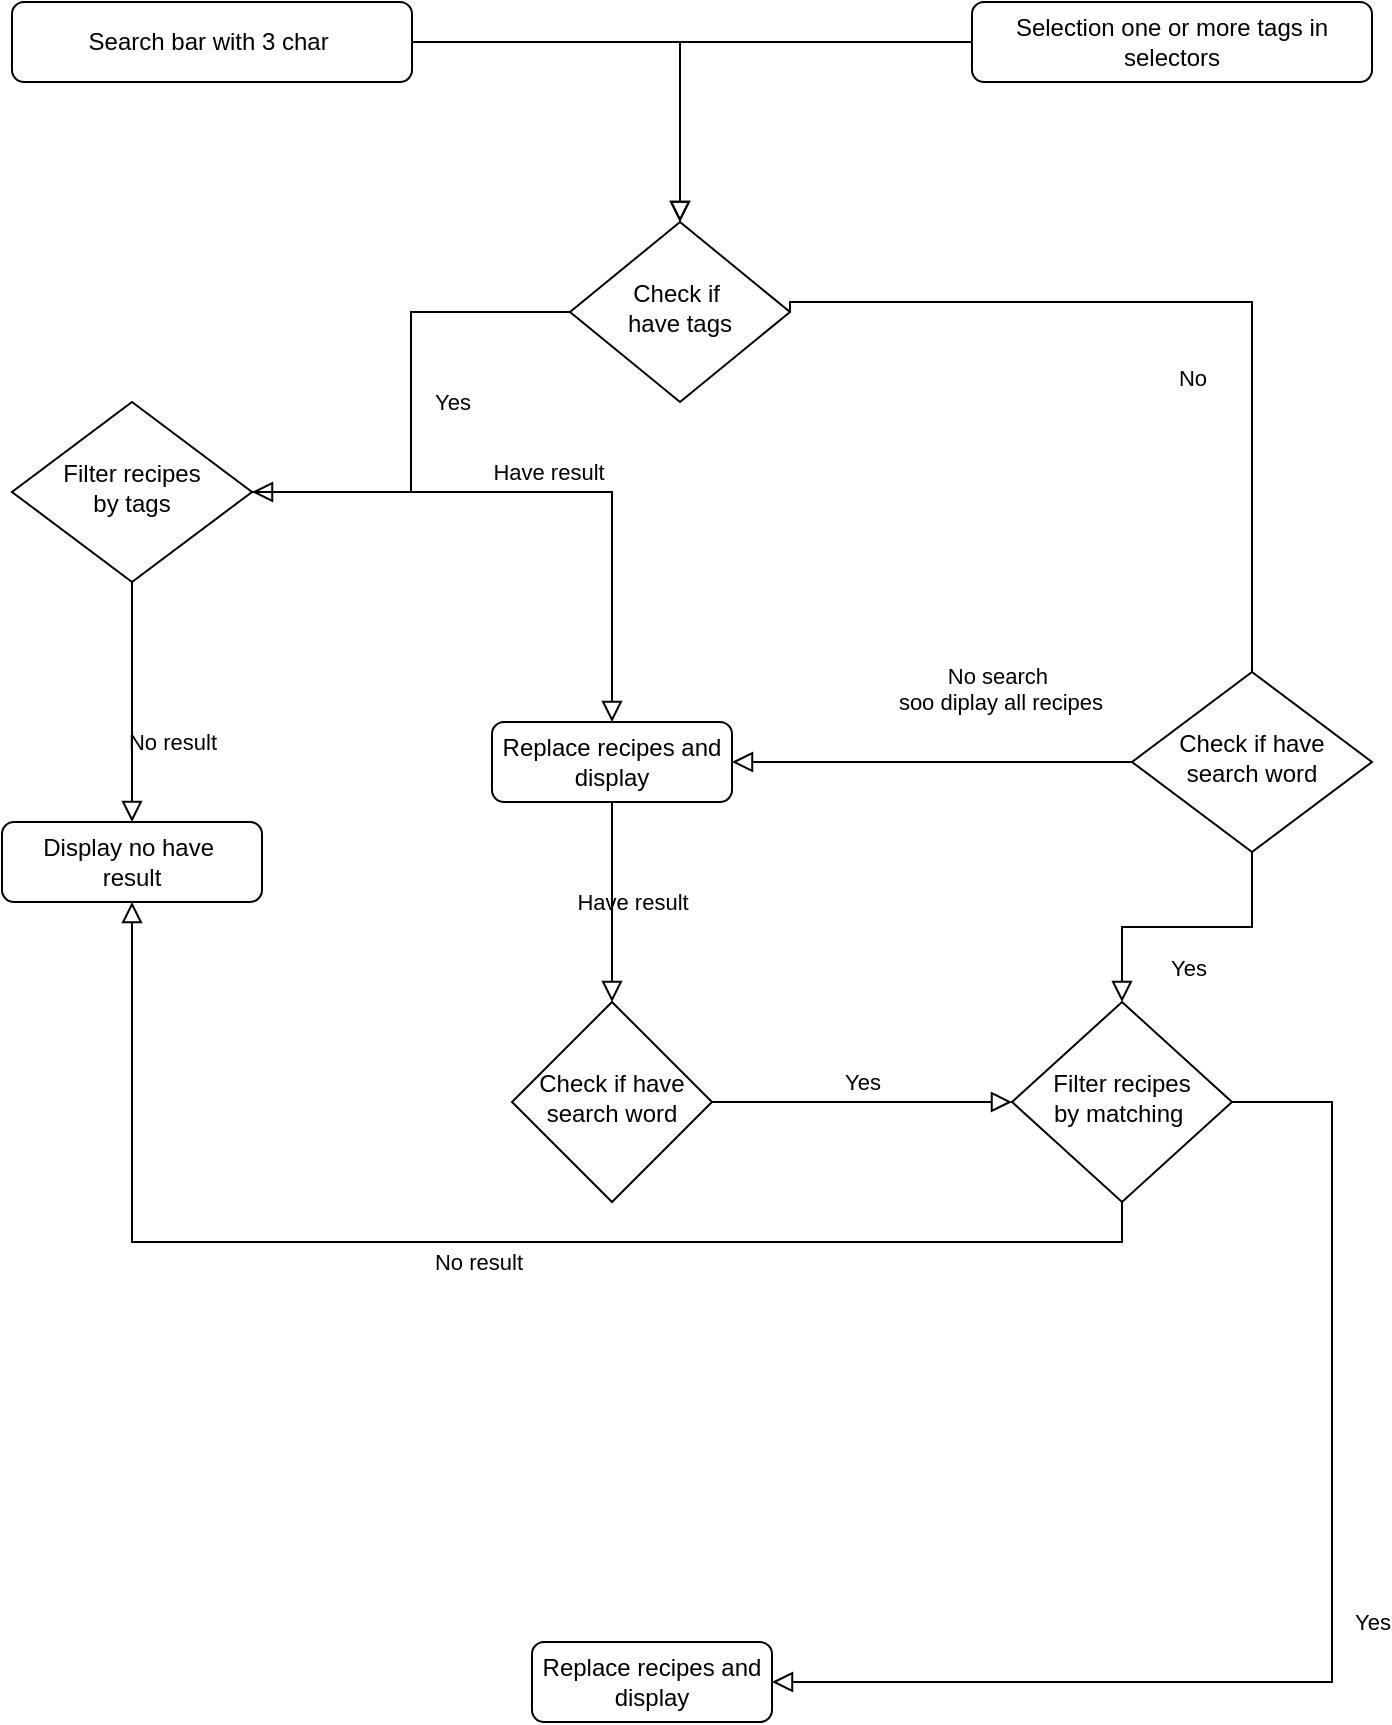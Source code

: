 <mxfile version="26.0.16">
  <diagram id="C5RBs43oDa-KdzZeNtuy" name="Page-1">
    <mxGraphModel dx="1912" dy="1015" grid="1" gridSize="10" guides="1" tooltips="1" connect="1" arrows="1" fold="1" page="1" pageScale="1" pageWidth="827" pageHeight="1169" math="0" shadow="0">
      <root>
        <mxCell id="WIyWlLk6GJQsqaUBKTNV-0" />
        <mxCell id="WIyWlLk6GJQsqaUBKTNV-1" parent="WIyWlLk6GJQsqaUBKTNV-0" />
        <mxCell id="WIyWlLk6GJQsqaUBKTNV-2" value="" style="rounded=0;html=1;jettySize=auto;orthogonalLoop=1;fontSize=11;endArrow=block;endFill=0;endSize=8;strokeWidth=1;shadow=0;labelBackgroundColor=none;edgeStyle=orthogonalEdgeStyle;" parent="WIyWlLk6GJQsqaUBKTNV-1" source="WIyWlLk6GJQsqaUBKTNV-3" target="WIyWlLk6GJQsqaUBKTNV-6" edge="1">
          <mxGeometry relative="1" as="geometry" />
        </mxCell>
        <mxCell id="WIyWlLk6GJQsqaUBKTNV-3" value="Search bar with 3 char&amp;nbsp;" style="rounded=1;whiteSpace=wrap;html=1;fontSize=12;glass=0;strokeWidth=1;shadow=0;" parent="WIyWlLk6GJQsqaUBKTNV-1" vertex="1">
          <mxGeometry x="80" y="80" width="200" height="40" as="geometry" />
        </mxCell>
        <mxCell id="WIyWlLk6GJQsqaUBKTNV-4" value="Yes" style="rounded=0;html=1;jettySize=auto;orthogonalLoop=1;fontSize=11;endArrow=block;endFill=0;endSize=8;strokeWidth=1;shadow=0;labelBackgroundColor=none;edgeStyle=orthogonalEdgeStyle;" parent="WIyWlLk6GJQsqaUBKTNV-1" source="WIyWlLk6GJQsqaUBKTNV-6" target="WIyWlLk6GJQsqaUBKTNV-10" edge="1">
          <mxGeometry y="20" relative="1" as="geometry">
            <mxPoint as="offset" />
          </mxGeometry>
        </mxCell>
        <mxCell id="WIyWlLk6GJQsqaUBKTNV-6" value="Check if&amp;nbsp;&lt;div&gt;have tags&lt;/div&gt;" style="rhombus;whiteSpace=wrap;html=1;shadow=0;fontFamily=Helvetica;fontSize=12;align=center;strokeWidth=1;spacing=6;spacingTop=-4;" parent="WIyWlLk6GJQsqaUBKTNV-1" vertex="1">
          <mxGeometry x="359" y="190" width="110" height="90" as="geometry" />
        </mxCell>
        <mxCell id="WIyWlLk6GJQsqaUBKTNV-8" value="No result" style="rounded=0;html=1;jettySize=auto;orthogonalLoop=1;fontSize=11;endArrow=block;endFill=0;endSize=8;strokeWidth=1;shadow=0;labelBackgroundColor=none;edgeStyle=orthogonalEdgeStyle;" parent="WIyWlLk6GJQsqaUBKTNV-1" source="WIyWlLk6GJQsqaUBKTNV-10" target="WIyWlLk6GJQsqaUBKTNV-11" edge="1">
          <mxGeometry x="0.333" y="20" relative="1" as="geometry">
            <mxPoint as="offset" />
          </mxGeometry>
        </mxCell>
        <mxCell id="WIyWlLk6GJQsqaUBKTNV-9" value="Have result" style="edgeStyle=orthogonalEdgeStyle;rounded=0;html=1;jettySize=auto;orthogonalLoop=1;fontSize=11;endArrow=block;endFill=0;endSize=8;strokeWidth=1;shadow=0;labelBackgroundColor=none;" parent="WIyWlLk6GJQsqaUBKTNV-1" source="WIyWlLk6GJQsqaUBKTNV-10" target="WIyWlLk6GJQsqaUBKTNV-12" edge="1">
          <mxGeometry y="10" relative="1" as="geometry">
            <mxPoint as="offset" />
          </mxGeometry>
        </mxCell>
        <mxCell id="WIyWlLk6GJQsqaUBKTNV-10" value="Filter recipes&lt;div&gt;by tags&lt;/div&gt;" style="rhombus;whiteSpace=wrap;html=1;shadow=0;fontFamily=Helvetica;fontSize=12;align=center;strokeWidth=1;spacing=6;spacingTop=-4;" parent="WIyWlLk6GJQsqaUBKTNV-1" vertex="1">
          <mxGeometry x="80" y="280" width="120" height="90" as="geometry" />
        </mxCell>
        <mxCell id="WIyWlLk6GJQsqaUBKTNV-11" value="Display no have&amp;nbsp;&lt;div&gt;r&lt;span style=&quot;background-color: transparent; color: light-dark(rgb(0, 0, 0), rgb(255, 255, 255));&quot;&gt;esult&lt;/span&gt;&lt;/div&gt;" style="rounded=1;whiteSpace=wrap;html=1;fontSize=12;glass=0;strokeWidth=1;shadow=0;direction=west;" parent="WIyWlLk6GJQsqaUBKTNV-1" vertex="1">
          <mxGeometry x="75" y="490" width="130" height="40" as="geometry" />
        </mxCell>
        <mxCell id="WIyWlLk6GJQsqaUBKTNV-12" value="Replace recipes and display" style="rounded=1;whiteSpace=wrap;html=1;fontSize=12;glass=0;strokeWidth=1;shadow=0;" parent="WIyWlLk6GJQsqaUBKTNV-1" vertex="1">
          <mxGeometry x="320" y="440" width="120" height="40" as="geometry" />
        </mxCell>
        <mxCell id="G_0fb5zU8azjHxyOjXO4-0" value="Selection one or more tags in selectors" style="rounded=1;whiteSpace=wrap;html=1;fontSize=12;glass=0;strokeWidth=1;shadow=0;" parent="WIyWlLk6GJQsqaUBKTNV-1" vertex="1">
          <mxGeometry x="560" y="80" width="200" height="40" as="geometry" />
        </mxCell>
        <mxCell id="G_0fb5zU8azjHxyOjXO4-1" value="" style="rounded=0;html=1;jettySize=auto;orthogonalLoop=1;fontSize=11;endArrow=block;endFill=0;endSize=8;strokeWidth=1;shadow=0;labelBackgroundColor=none;edgeStyle=orthogonalEdgeStyle;exitX=0;exitY=0.5;exitDx=0;exitDy=0;entryX=0.5;entryY=0;entryDx=0;entryDy=0;" parent="WIyWlLk6GJQsqaUBKTNV-1" source="G_0fb5zU8azjHxyOjXO4-0" target="WIyWlLk6GJQsqaUBKTNV-6" edge="1">
          <mxGeometry relative="1" as="geometry">
            <mxPoint x="290" y="110" as="sourcePoint" />
            <mxPoint x="380" y="160" as="targetPoint" />
            <Array as="points">
              <mxPoint x="414" y="100" />
            </Array>
          </mxGeometry>
        </mxCell>
        <mxCell id="G_0fb5zU8azjHxyOjXO4-2" value="No&lt;div&gt;&lt;br&gt;&lt;/div&gt;" style="rounded=0;html=1;jettySize=auto;orthogonalLoop=1;fontSize=11;endArrow=block;endFill=0;endSize=8;strokeWidth=1;shadow=0;labelBackgroundColor=none;edgeStyle=orthogonalEdgeStyle;exitX=1;exitY=0.5;exitDx=0;exitDy=0;entryX=0.5;entryY=0;entryDx=0;entryDy=0;" parent="WIyWlLk6GJQsqaUBKTNV-1" source="WIyWlLk6GJQsqaUBKTNV-6" edge="1">
          <mxGeometry x="0.273" y="-30" relative="1" as="geometry">
            <mxPoint as="offset" />
            <mxPoint x="469" y="254.93" as="sourcePoint" />
            <mxPoint x="700" y="434.93" as="targetPoint" />
            <Array as="points">
              <mxPoint x="469" y="230" />
              <mxPoint x="700" y="230" />
            </Array>
          </mxGeometry>
        </mxCell>
        <mxCell id="G_0fb5zU8azjHxyOjXO4-3" value="Filter recipes&lt;div&gt;by matching&amp;nbsp;&lt;/div&gt;" style="rhombus;whiteSpace=wrap;html=1;shadow=0;fontFamily=Helvetica;fontSize=12;align=center;strokeWidth=1;spacing=6;spacingTop=-4;" parent="WIyWlLk6GJQsqaUBKTNV-1" vertex="1">
          <mxGeometry x="580" y="580" width="110" height="100" as="geometry" />
        </mxCell>
        <mxCell id="G_0fb5zU8azjHxyOjXO4-5" value="Check if have search word" style="rhombus;whiteSpace=wrap;html=1;shadow=0;fontFamily=Helvetica;fontSize=12;align=center;strokeWidth=1;spacing=6;spacingTop=-4;" parent="WIyWlLk6GJQsqaUBKTNV-1" vertex="1">
          <mxGeometry x="640" y="415" width="120" height="90" as="geometry" />
        </mxCell>
        <mxCell id="G_0fb5zU8azjHxyOjXO4-6" value="Have result" style="edgeStyle=orthogonalEdgeStyle;rounded=0;html=1;jettySize=auto;orthogonalLoop=1;fontSize=11;endArrow=block;endFill=0;endSize=8;strokeWidth=1;shadow=0;labelBackgroundColor=none;exitX=0.5;exitY=1;exitDx=0;exitDy=0;entryX=0.5;entryY=0;entryDx=0;entryDy=0;" parent="WIyWlLk6GJQsqaUBKTNV-1" source="WIyWlLk6GJQsqaUBKTNV-12" target="G_0fb5zU8azjHxyOjXO4-7" edge="1">
          <mxGeometry y="10" relative="1" as="geometry">
            <mxPoint as="offset" />
            <mxPoint x="280" y="340" as="sourcePoint" />
            <mxPoint x="380" y="400" as="targetPoint" />
            <Array as="points" />
          </mxGeometry>
        </mxCell>
        <mxCell id="G_0fb5zU8azjHxyOjXO4-7" value="Check if have search word" style="rhombus;whiteSpace=wrap;html=1;shadow=0;fontFamily=Helvetica;fontSize=12;align=center;strokeWidth=1;spacing=6;spacingTop=-4;" parent="WIyWlLk6GJQsqaUBKTNV-1" vertex="1">
          <mxGeometry x="330" y="580" width="100" height="100" as="geometry" />
        </mxCell>
        <mxCell id="G_0fb5zU8azjHxyOjXO4-8" value="No search&amp;nbsp;&lt;div&gt;soo diplay all recipes&lt;div&gt;&lt;br&gt;&lt;/div&gt;&lt;/div&gt;" style="rounded=0;html=1;jettySize=auto;orthogonalLoop=1;fontSize=11;endArrow=block;endFill=0;endSize=8;strokeWidth=1;shadow=0;labelBackgroundColor=none;edgeStyle=orthogonalEdgeStyle;exitX=0;exitY=0.5;exitDx=0;exitDy=0;entryX=1;entryY=0.5;entryDx=0;entryDy=0;" parent="WIyWlLk6GJQsqaUBKTNV-1" source="G_0fb5zU8azjHxyOjXO4-5" target="WIyWlLk6GJQsqaUBKTNV-12" edge="1">
          <mxGeometry x="-0.333" y="-30" relative="1" as="geometry">
            <mxPoint as="offset" />
            <mxPoint x="440" y="220" as="sourcePoint" />
            <mxPoint x="550" y="300" as="targetPoint" />
            <Array as="points">
              <mxPoint x="470" y="460" />
              <mxPoint x="470" y="460" />
            </Array>
          </mxGeometry>
        </mxCell>
        <mxCell id="G_0fb5zU8azjHxyOjXO4-9" value="Yes" style="rounded=0;html=1;jettySize=auto;orthogonalLoop=1;fontSize=11;endArrow=block;endFill=0;endSize=8;strokeWidth=1;shadow=0;labelBackgroundColor=none;edgeStyle=orthogonalEdgeStyle;exitX=0.5;exitY=1;exitDx=0;exitDy=0;entryX=0.5;entryY=0;entryDx=0;entryDy=0;" parent="WIyWlLk6GJQsqaUBKTNV-1" source="G_0fb5zU8azjHxyOjXO4-5" target="G_0fb5zU8azjHxyOjXO4-3" edge="1">
          <mxGeometry y="20" relative="1" as="geometry">
            <mxPoint as="offset" />
            <mxPoint x="340" y="220" as="sourcePoint" />
            <mxPoint x="230" y="300" as="targetPoint" />
          </mxGeometry>
        </mxCell>
        <mxCell id="G_0fb5zU8azjHxyOjXO4-10" value="Replace recipes and display" style="rounded=1;whiteSpace=wrap;html=1;fontSize=12;glass=0;strokeWidth=1;shadow=0;" parent="WIyWlLk6GJQsqaUBKTNV-1" vertex="1">
          <mxGeometry x="340" y="900" width="120" height="40" as="geometry" />
        </mxCell>
        <mxCell id="G_0fb5zU8azjHxyOjXO4-11" value="Yes" style="edgeStyle=orthogonalEdgeStyle;rounded=0;html=1;jettySize=auto;orthogonalLoop=1;fontSize=11;endArrow=block;endFill=0;endSize=8;strokeWidth=1;shadow=0;labelBackgroundColor=none;exitX=1;exitY=0.5;exitDx=0;exitDy=0;entryX=0;entryY=0.5;entryDx=0;entryDy=0;" parent="WIyWlLk6GJQsqaUBKTNV-1" source="G_0fb5zU8azjHxyOjXO4-7" target="G_0fb5zU8azjHxyOjXO4-3" edge="1">
          <mxGeometry y="10" relative="1" as="geometry">
            <mxPoint as="offset" />
            <mxPoint x="390" y="490" as="sourcePoint" />
            <mxPoint x="390" y="590" as="targetPoint" />
            <Array as="points" />
          </mxGeometry>
        </mxCell>
        <mxCell id="G_0fb5zU8azjHxyOjXO4-12" value="Yes" style="rounded=0;html=1;jettySize=auto;orthogonalLoop=1;fontSize=11;endArrow=block;endFill=0;endSize=8;strokeWidth=1;shadow=0;labelBackgroundColor=none;edgeStyle=orthogonalEdgeStyle;exitX=1;exitY=0.5;exitDx=0;exitDy=0;entryX=1;entryY=0.5;entryDx=0;entryDy=0;" parent="WIyWlLk6GJQsqaUBKTNV-1" source="G_0fb5zU8azjHxyOjXO4-3" target="G_0fb5zU8azjHxyOjXO4-10" edge="1">
          <mxGeometry y="20" relative="1" as="geometry">
            <mxPoint as="offset" />
            <mxPoint x="715" y="630" as="sourcePoint" />
            <mxPoint x="560" y="920" as="targetPoint" />
            <Array as="points">
              <mxPoint x="740" y="630" />
              <mxPoint x="740" y="920" />
            </Array>
          </mxGeometry>
        </mxCell>
        <mxCell id="G_0fb5zU8azjHxyOjXO4-13" value="No result" style="edgeStyle=orthogonalEdgeStyle;rounded=0;html=1;jettySize=auto;orthogonalLoop=1;fontSize=11;endArrow=block;endFill=0;endSize=8;strokeWidth=1;shadow=0;labelBackgroundColor=none;exitX=0.5;exitY=1;exitDx=0;exitDy=0;entryX=0.5;entryY=0;entryDx=0;entryDy=0;" parent="WIyWlLk6GJQsqaUBKTNV-1" source="G_0fb5zU8azjHxyOjXO4-3" target="WIyWlLk6GJQsqaUBKTNV-11" edge="1">
          <mxGeometry y="10" relative="1" as="geometry">
            <mxPoint as="offset" />
            <mxPoint x="440" y="640" as="sourcePoint" />
            <mxPoint x="515" y="640" as="targetPoint" />
            <Array as="points" />
          </mxGeometry>
        </mxCell>
      </root>
    </mxGraphModel>
  </diagram>
</mxfile>
